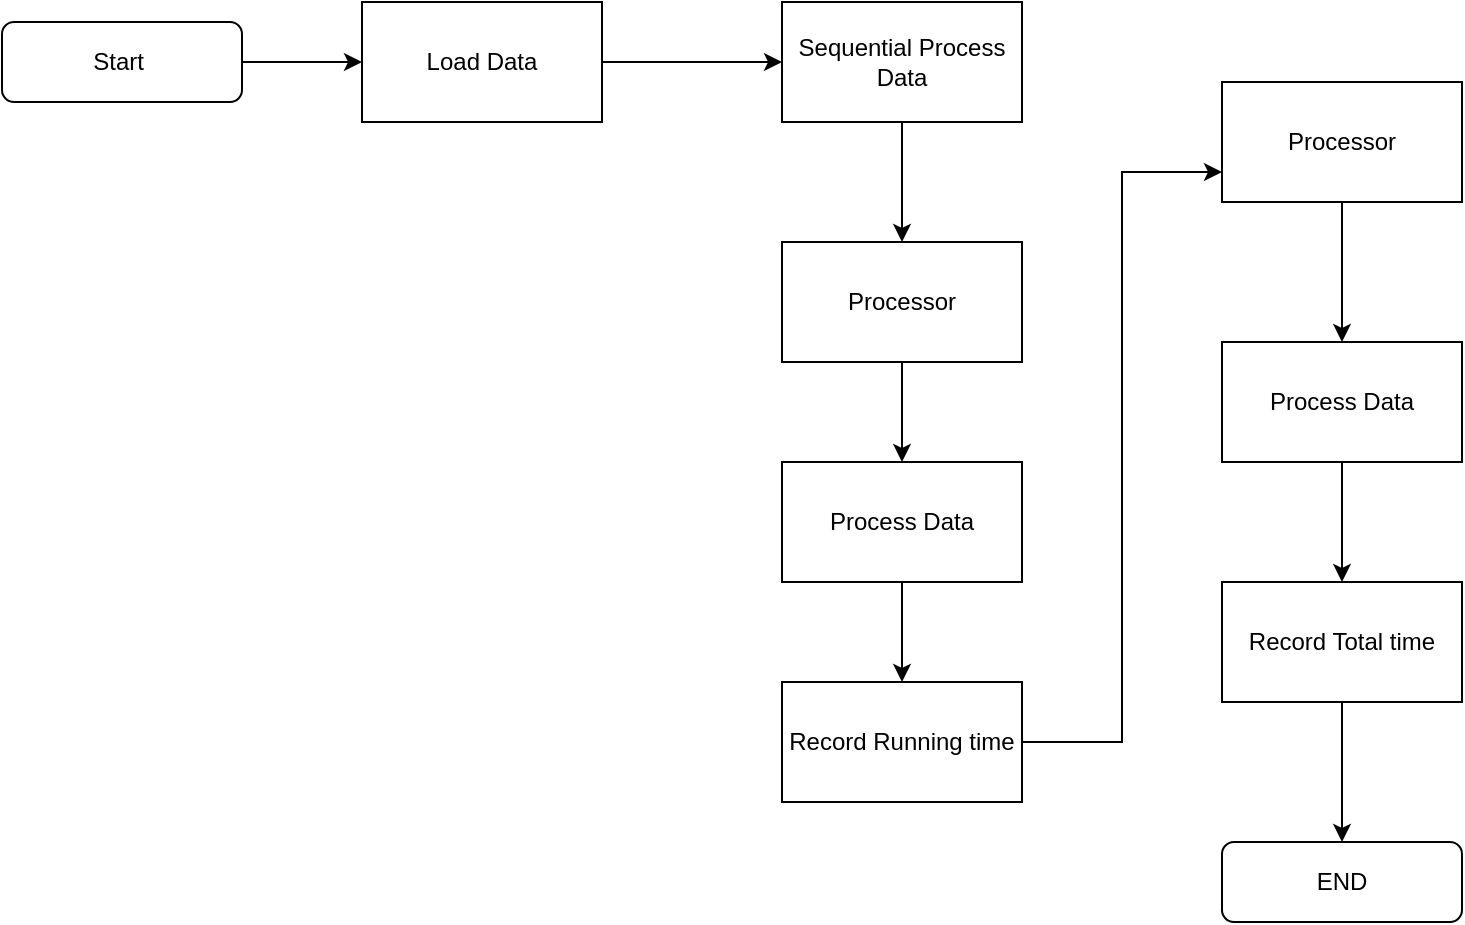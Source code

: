 <mxfile version="20.0.4" type="device"><diagram id="C5RBs43oDa-KdzZeNtuy" name="Page-1"><mxGraphModel dx="1483" dy="770" grid="1" gridSize="10" guides="1" tooltips="1" connect="1" arrows="1" fold="1" page="1" pageScale="1" pageWidth="827" pageHeight="1169" math="0" shadow="0"><root><mxCell id="WIyWlLk6GJQsqaUBKTNV-0"/><mxCell id="WIyWlLk6GJQsqaUBKTNV-1" parent="WIyWlLk6GJQsqaUBKTNV-0"/><mxCell id="L6wJI85ZWHooCv_9A4-y-3" style="edgeStyle=orthogonalEdgeStyle;rounded=0;orthogonalLoop=1;jettySize=auto;html=1;entryX=0;entryY=0.5;entryDx=0;entryDy=0;" edge="1" parent="WIyWlLk6GJQsqaUBKTNV-1" source="WIyWlLk6GJQsqaUBKTNV-3"><mxGeometry relative="1" as="geometry"><mxPoint x="330" y="100" as="targetPoint"/></mxGeometry></mxCell><mxCell id="WIyWlLk6GJQsqaUBKTNV-3" value="Start&amp;nbsp;" style="rounded=1;whiteSpace=wrap;html=1;fontSize=12;glass=0;strokeWidth=1;shadow=0;" parent="WIyWlLk6GJQsqaUBKTNV-1" vertex="1"><mxGeometry x="150" y="80" width="120" height="40" as="geometry"/></mxCell><mxCell id="L6wJI85ZWHooCv_9A4-y-5" value="" style="edgeStyle=orthogonalEdgeStyle;rounded=0;orthogonalLoop=1;jettySize=auto;html=1;" edge="1" parent="WIyWlLk6GJQsqaUBKTNV-1" source="L6wJI85ZWHooCv_9A4-y-1" target="L6wJI85ZWHooCv_9A4-y-2"><mxGeometry relative="1" as="geometry"/></mxCell><mxCell id="L6wJI85ZWHooCv_9A4-y-1" value="Load Data" style="rounded=0;whiteSpace=wrap;html=1;" vertex="1" parent="WIyWlLk6GJQsqaUBKTNV-1"><mxGeometry x="330" y="70" width="120" height="60" as="geometry"/></mxCell><mxCell id="L6wJI85ZWHooCv_9A4-y-23" value="" style="edgeStyle=orthogonalEdgeStyle;rounded=0;orthogonalLoop=1;jettySize=auto;html=1;" edge="1" parent="WIyWlLk6GJQsqaUBKTNV-1" source="L6wJI85ZWHooCv_9A4-y-2" target="L6wJI85ZWHooCv_9A4-y-18"><mxGeometry relative="1" as="geometry"/></mxCell><mxCell id="L6wJI85ZWHooCv_9A4-y-2" value="Sequential Process Data" style="rounded=0;whiteSpace=wrap;html=1;" vertex="1" parent="WIyWlLk6GJQsqaUBKTNV-1"><mxGeometry x="540" y="70" width="120" height="60" as="geometry"/></mxCell><mxCell id="L6wJI85ZWHooCv_9A4-y-26" style="edgeStyle=orthogonalEdgeStyle;rounded=0;orthogonalLoop=1;jettySize=auto;html=1;entryX=0;entryY=0.75;entryDx=0;entryDy=0;" edge="1" parent="WIyWlLk6GJQsqaUBKTNV-1" source="L6wJI85ZWHooCv_9A4-y-6" target="L6wJI85ZWHooCv_9A4-y-20"><mxGeometry relative="1" as="geometry"/></mxCell><mxCell id="L6wJI85ZWHooCv_9A4-y-6" value="Record Running time" style="rounded=0;whiteSpace=wrap;html=1;" vertex="1" parent="WIyWlLk6GJQsqaUBKTNV-1"><mxGeometry x="540" y="410" width="120" height="60" as="geometry"/></mxCell><mxCell id="L6wJI85ZWHooCv_9A4-y-8" value="END" style="rounded=1;whiteSpace=wrap;html=1;fontSize=12;glass=0;strokeWidth=1;shadow=0;" vertex="1" parent="WIyWlLk6GJQsqaUBKTNV-1"><mxGeometry x="760" y="490" width="120" height="40" as="geometry"/></mxCell><mxCell id="L6wJI85ZWHooCv_9A4-y-16" value="" style="edgeStyle=orthogonalEdgeStyle;rounded=0;orthogonalLoop=1;jettySize=auto;html=1;" edge="1" parent="WIyWlLk6GJQsqaUBKTNV-1" source="L6wJI85ZWHooCv_9A4-y-9" target="L6wJI85ZWHooCv_9A4-y-8"><mxGeometry relative="1" as="geometry"/></mxCell><mxCell id="L6wJI85ZWHooCv_9A4-y-9" value="Record Total time" style="rounded=0;whiteSpace=wrap;html=1;" vertex="1" parent="WIyWlLk6GJQsqaUBKTNV-1"><mxGeometry x="760" y="360" width="120" height="60" as="geometry"/></mxCell><mxCell id="L6wJI85ZWHooCv_9A4-y-24" value="" style="edgeStyle=orthogonalEdgeStyle;rounded=0;orthogonalLoop=1;jettySize=auto;html=1;" edge="1" parent="WIyWlLk6GJQsqaUBKTNV-1" source="L6wJI85ZWHooCv_9A4-y-18" target="L6wJI85ZWHooCv_9A4-y-19"><mxGeometry relative="1" as="geometry"/></mxCell><mxCell id="L6wJI85ZWHooCv_9A4-y-18" value="Processor" style="rounded=0;whiteSpace=wrap;html=1;" vertex="1" parent="WIyWlLk6GJQsqaUBKTNV-1"><mxGeometry x="540" y="190" width="120" height="60" as="geometry"/></mxCell><mxCell id="L6wJI85ZWHooCv_9A4-y-25" value="" style="edgeStyle=orthogonalEdgeStyle;rounded=0;orthogonalLoop=1;jettySize=auto;html=1;" edge="1" parent="WIyWlLk6GJQsqaUBKTNV-1" source="L6wJI85ZWHooCv_9A4-y-19" target="L6wJI85ZWHooCv_9A4-y-6"><mxGeometry relative="1" as="geometry"/></mxCell><mxCell id="L6wJI85ZWHooCv_9A4-y-19" value="Process Data" style="rounded=0;whiteSpace=wrap;html=1;" vertex="1" parent="WIyWlLk6GJQsqaUBKTNV-1"><mxGeometry x="540" y="300" width="120" height="60" as="geometry"/></mxCell><mxCell id="L6wJI85ZWHooCv_9A4-y-27" value="" style="edgeStyle=orthogonalEdgeStyle;rounded=0;orthogonalLoop=1;jettySize=auto;html=1;" edge="1" parent="WIyWlLk6GJQsqaUBKTNV-1" source="L6wJI85ZWHooCv_9A4-y-20" target="L6wJI85ZWHooCv_9A4-y-21"><mxGeometry relative="1" as="geometry"/></mxCell><mxCell id="L6wJI85ZWHooCv_9A4-y-20" value="Processor" style="rounded=0;whiteSpace=wrap;html=1;" vertex="1" parent="WIyWlLk6GJQsqaUBKTNV-1"><mxGeometry x="760" y="110" width="120" height="60" as="geometry"/></mxCell><mxCell id="L6wJI85ZWHooCv_9A4-y-28" value="" style="edgeStyle=orthogonalEdgeStyle;rounded=0;orthogonalLoop=1;jettySize=auto;html=1;" edge="1" parent="WIyWlLk6GJQsqaUBKTNV-1" source="L6wJI85ZWHooCv_9A4-y-21" target="L6wJI85ZWHooCv_9A4-y-9"><mxGeometry relative="1" as="geometry"/></mxCell><mxCell id="L6wJI85ZWHooCv_9A4-y-21" value="Process Data" style="rounded=0;whiteSpace=wrap;html=1;" vertex="1" parent="WIyWlLk6GJQsqaUBKTNV-1"><mxGeometry x="760" y="240" width="120" height="60" as="geometry"/></mxCell></root></mxGraphModel></diagram></mxfile>